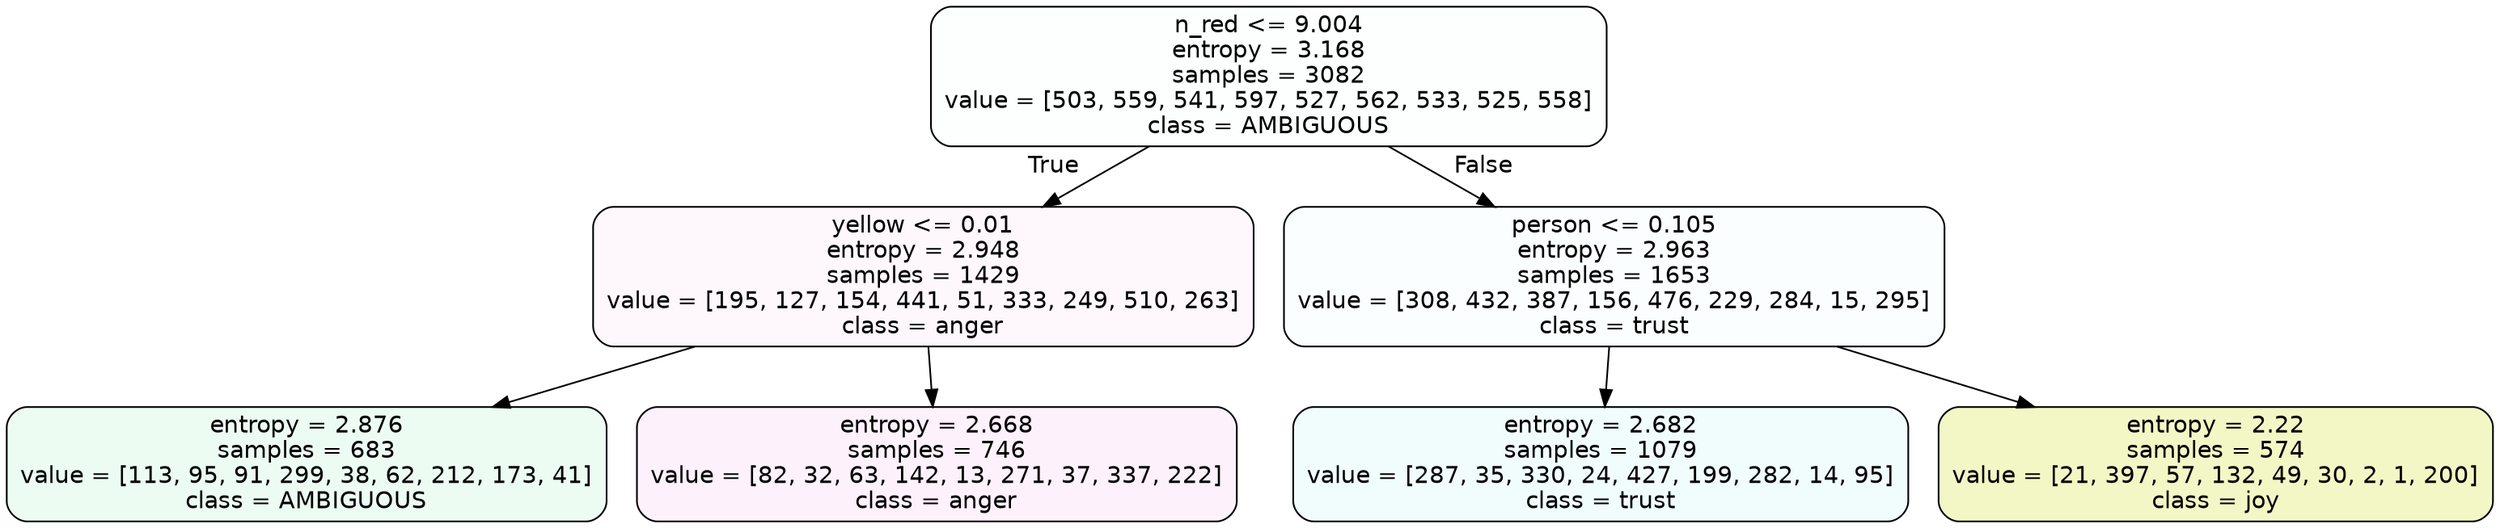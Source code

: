 digraph Tree {
node [shape=box, style="filled, rounded", color="black", fontname=helvetica] ;
edge [fontname=helvetica] ;
0 [label="n_red <= 9.004\nentropy = 3.168\nsamples = 3082\nvalue = [503, 559, 541, 597, 527, 562, 533, 525, 558]\nclass = AMBIGUOUS", fillcolor="#39e58102"] ;
1 [label="yellow <= 0.01\nentropy = 2.948\nsamples = 1429\nvalue = [195, 127, 154, 441, 51, 333, 249, 510, 263]\nclass = anger", fillcolor="#e539d709"] ;
0 -> 1 [labeldistance=2.5, labelangle=45, headlabel="True"] ;
2 [label="entropy = 2.876\nsamples = 683\nvalue = [113, 95, 91, 299, 38, 62, 212, 173, 41]\nclass = AMBIGUOUS", fillcolor="#39e58118"] ;
1 -> 2 ;
3 [label="entropy = 2.668\nsamples = 746\nvalue = [82, 32, 63, 142, 13, 271, 37, 337, 222]\nclass = anger", fillcolor="#e539d712"] ;
1 -> 3 ;
4 [label="person <= 0.105\nentropy = 2.963\nsamples = 1653\nvalue = [308, 432, 387, 156, 476, 229, 284, 15, 295]\nclass = trust", fillcolor="#39d7e505"] ;
0 -> 4 [labeldistance=2.5, labelangle=-45, headlabel="False"] ;
5 [label="entropy = 2.682\nsamples = 1079\nvalue = [287, 35, 330, 24, 427, 199, 282, 14, 95]\nclass = trust", fillcolor="#39d7e512"] ;
4 -> 5 ;
6 [label="entropy = 2.22\nsamples = 574\nvalue = [21, 397, 57, 132, 49, 30, 2, 1, 200]\nclass = joy", fillcolor="#d7e53949"] ;
4 -> 6 ;
}